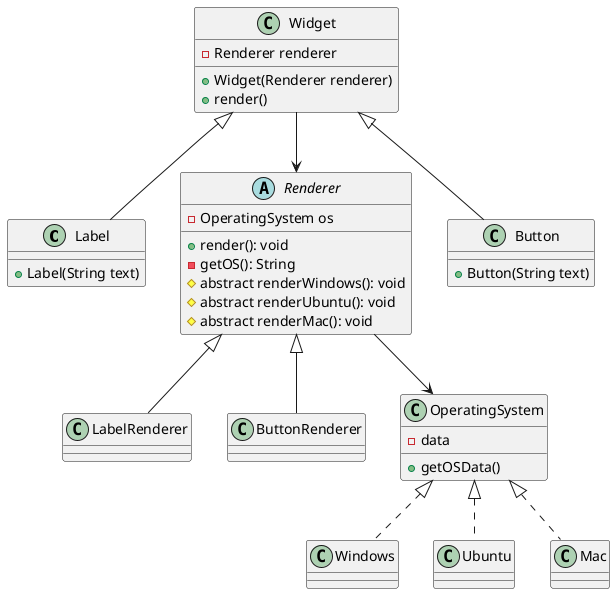 @startuml

class Label extends Widget {
    +Label(String text)
}

class LabelRenderer extends Renderer {}

class Button extends Widget {
    +Button(String text)
}

class ButtonRenderer extends Renderer {}

class Widget {
    -Renderer renderer
    +Widget(Renderer renderer)
    +render()
}

abstract Renderer {
    -OperatingSystem os
    +render(): void
    -getOS(): String
    #abstract renderWindows(): void
    #abstract renderUbuntu(): void
    #abstract renderMac(): void
}

class OperatingSystem {
    -data
    +getOSData()
}

class Windows implements OperatingSystem {
}

class Ubuntu implements OperatingSystem {
}

class Mac implements OperatingSystem {
}

Widget --> Renderer

Renderer --> OperatingSystem

@enduml